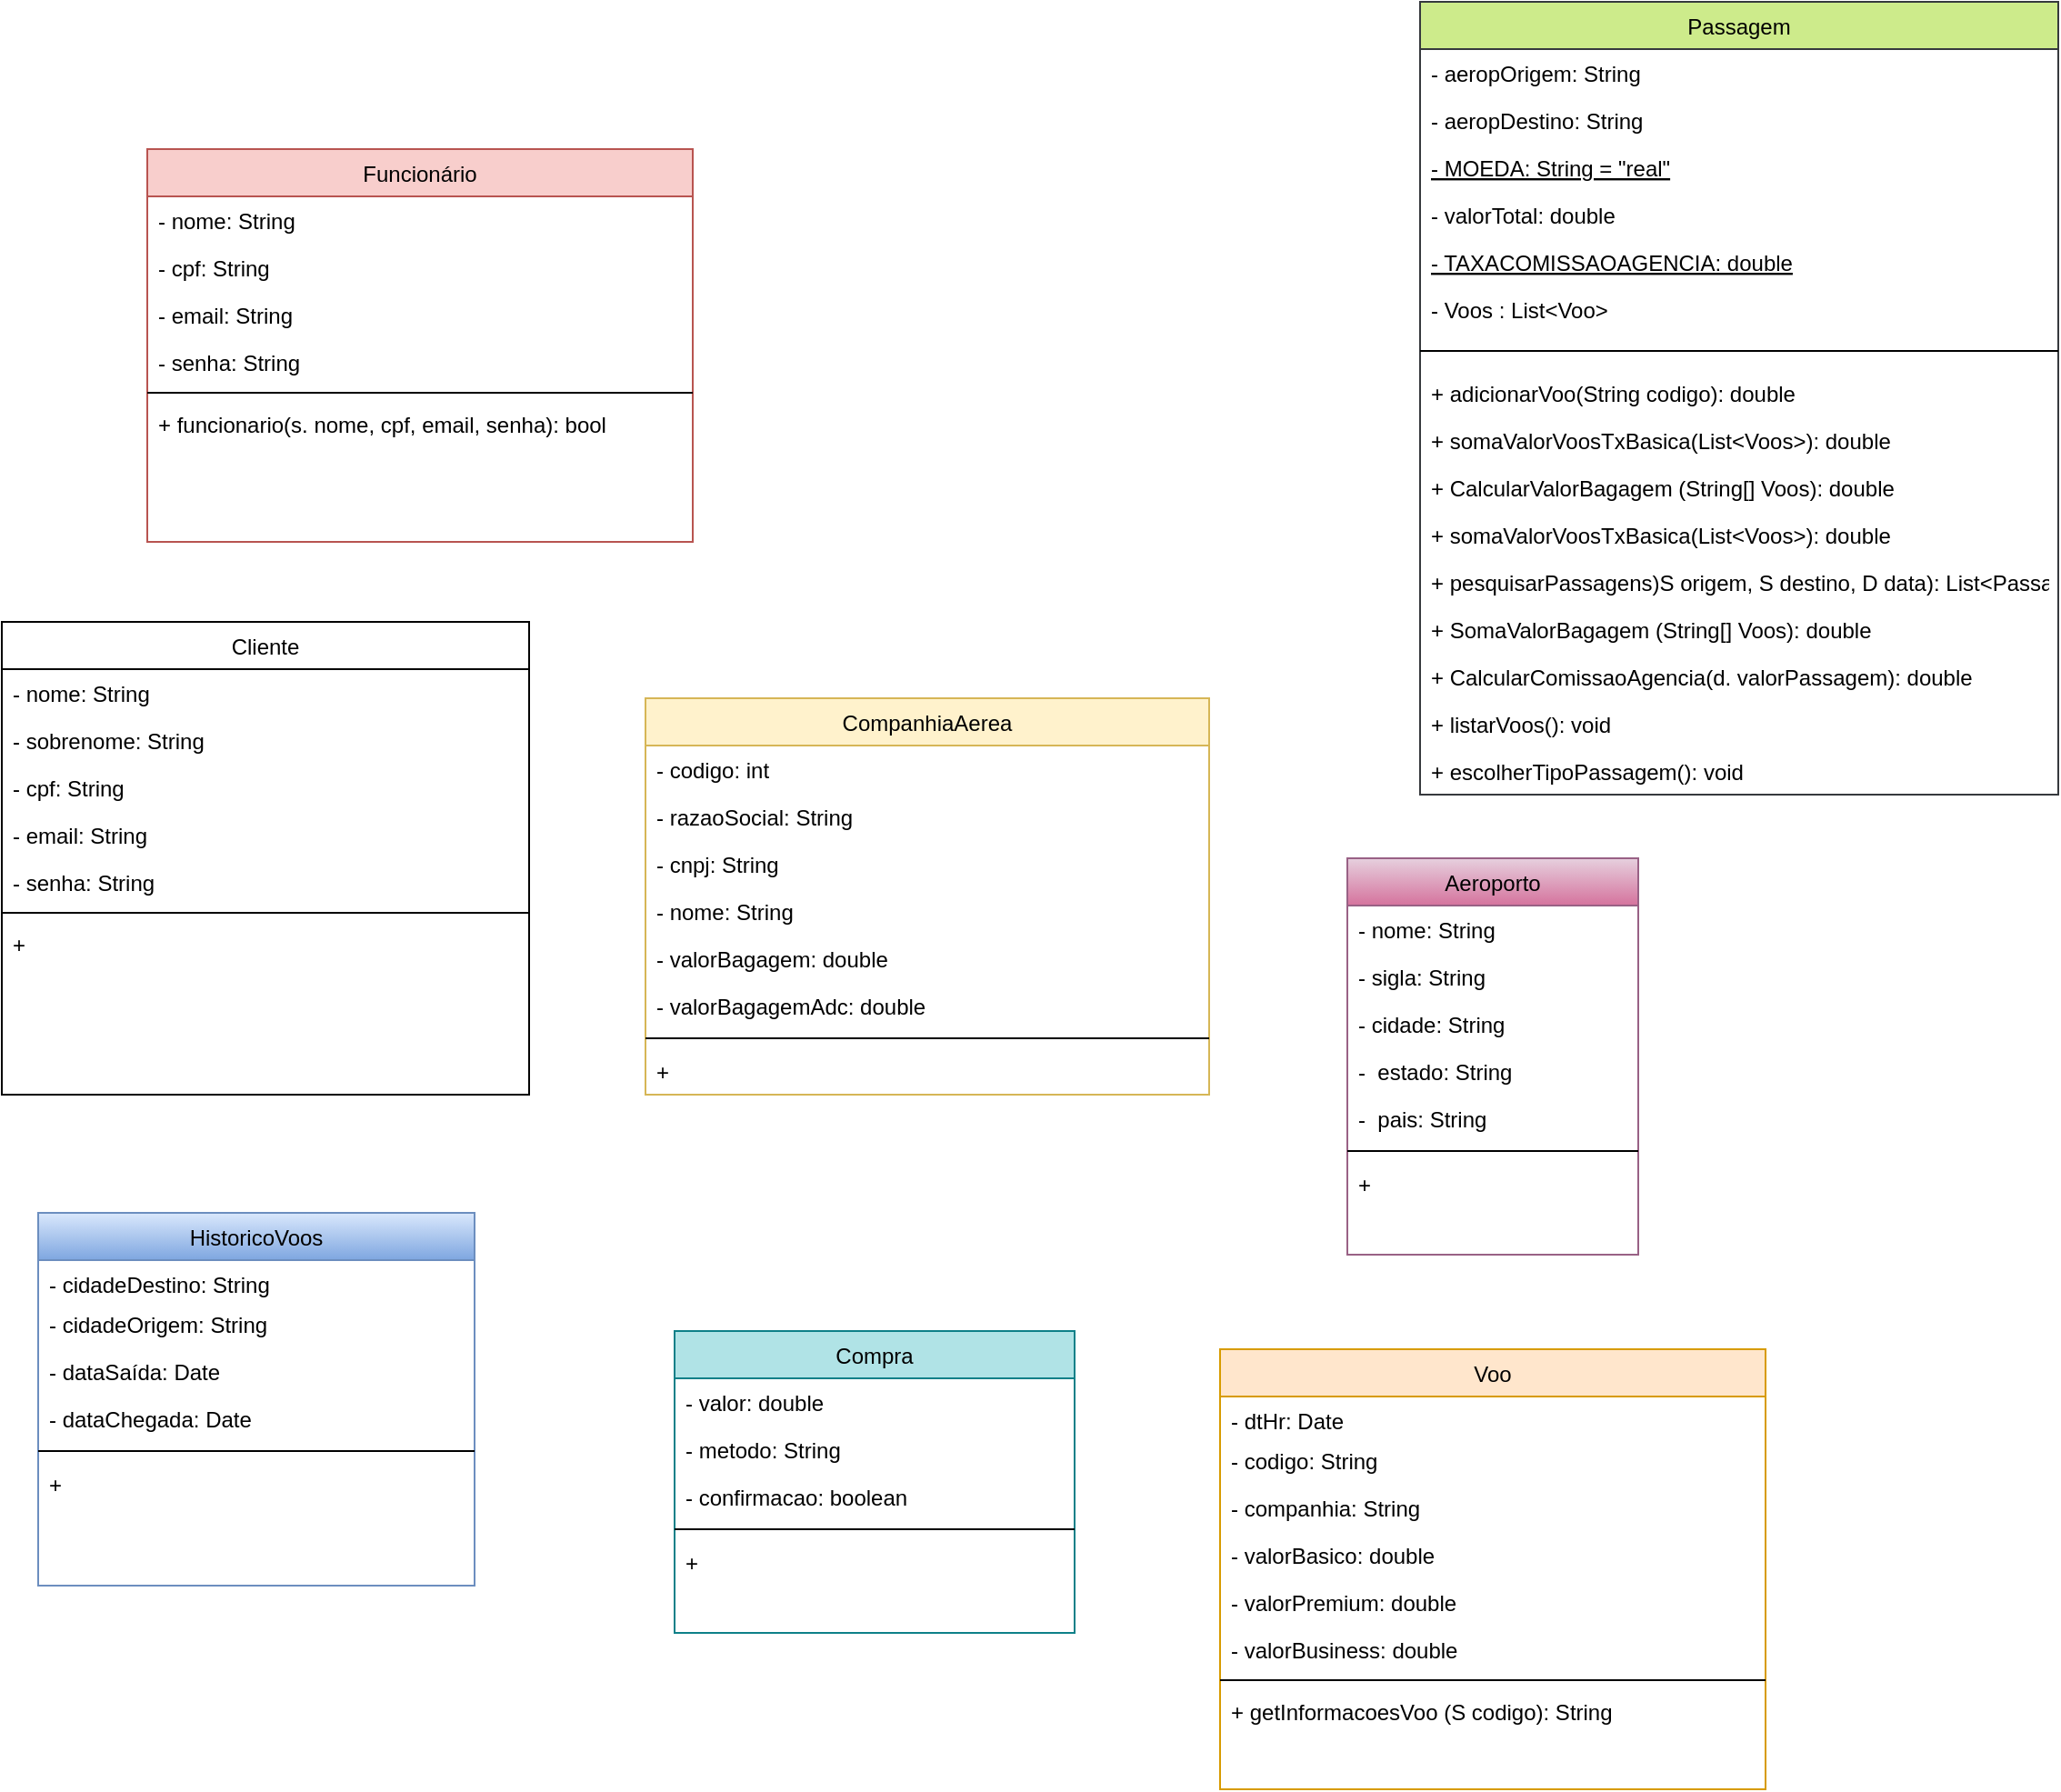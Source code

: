 <mxfile version="24.7.12">
  <diagram id="C5RBs43oDa-KdzZeNtuy" name="Page-1">
    <mxGraphModel dx="1912" dy="1075" grid="1" gridSize="10" guides="1" tooltips="1" connect="1" arrows="1" fold="1" page="1" pageScale="1" pageWidth="827" pageHeight="1169" math="0" shadow="0">
      <root>
        <mxCell id="WIyWlLk6GJQsqaUBKTNV-0" />
        <mxCell id="WIyWlLk6GJQsqaUBKTNV-1" parent="WIyWlLk6GJQsqaUBKTNV-0" />
        <mxCell id="zkfFHV4jXpPFQw0GAbJ--6" value="Cliente" style="swimlane;fontStyle=0;align=center;verticalAlign=top;childLayout=stackLayout;horizontal=1;startSize=26;horizontalStack=0;resizeParent=1;resizeLast=0;collapsible=1;marginBottom=0;rounded=0;shadow=0;strokeWidth=1;" parent="WIyWlLk6GJQsqaUBKTNV-1" vertex="1">
          <mxGeometry x="60" y="360" width="290" height="260" as="geometry">
            <mxRectangle x="130" y="380" width="160" height="26" as="alternateBounds" />
          </mxGeometry>
        </mxCell>
        <mxCell id="zkfFHV4jXpPFQw0GAbJ--7" value="- nome: String" style="text;align=left;verticalAlign=top;spacingLeft=4;spacingRight=4;overflow=hidden;rotatable=0;points=[[0,0.5],[1,0.5]];portConstraint=eastwest;" parent="zkfFHV4jXpPFQw0GAbJ--6" vertex="1">
          <mxGeometry y="26" width="290" height="26" as="geometry" />
        </mxCell>
        <mxCell id="sntGBYmONlCnjAIr3-3z-72" value="- sobrenome: String" style="text;align=left;verticalAlign=top;spacingLeft=4;spacingRight=4;overflow=hidden;rotatable=0;points=[[0,0.5],[1,0.5]];portConstraint=eastwest;" parent="zkfFHV4jXpPFQw0GAbJ--6" vertex="1">
          <mxGeometry y="52" width="290" height="26" as="geometry" />
        </mxCell>
        <mxCell id="zkfFHV4jXpPFQw0GAbJ--8" value="- cpf: String" style="text;align=left;verticalAlign=top;spacingLeft=4;spacingRight=4;overflow=hidden;rotatable=0;points=[[0,0.5],[1,0.5]];portConstraint=eastwest;rounded=0;shadow=0;html=0;" parent="zkfFHV4jXpPFQw0GAbJ--6" vertex="1">
          <mxGeometry y="78" width="290" height="26" as="geometry" />
        </mxCell>
        <mxCell id="sntGBYmONlCnjAIr3-3z-41" value="- email: String" style="text;align=left;verticalAlign=top;spacingLeft=4;spacingRight=4;overflow=hidden;rotatable=0;points=[[0,0.5],[1,0.5]];portConstraint=eastwest;rounded=0;shadow=0;html=0;" parent="zkfFHV4jXpPFQw0GAbJ--6" vertex="1">
          <mxGeometry y="104" width="290" height="26" as="geometry" />
        </mxCell>
        <mxCell id="sntGBYmONlCnjAIr3-3z-42" value="- senha: String" style="text;align=left;verticalAlign=top;spacingLeft=4;spacingRight=4;overflow=hidden;rotatable=0;points=[[0,0.5],[1,0.5]];portConstraint=eastwest;rounded=0;shadow=0;html=0;" parent="zkfFHV4jXpPFQw0GAbJ--6" vertex="1">
          <mxGeometry y="130" width="290" height="26" as="geometry" />
        </mxCell>
        <mxCell id="zkfFHV4jXpPFQw0GAbJ--9" value="" style="line;html=1;strokeWidth=1;align=left;verticalAlign=middle;spacingTop=-1;spacingLeft=3;spacingRight=3;rotatable=0;labelPosition=right;points=[];portConstraint=eastwest;" parent="zkfFHV4jXpPFQw0GAbJ--6" vertex="1">
          <mxGeometry y="156" width="290" height="8" as="geometry" />
        </mxCell>
        <mxCell id="sntGBYmONlCnjAIr3-3z-87" value="+ " style="text;align=left;verticalAlign=top;spacingLeft=4;spacingRight=4;overflow=hidden;rotatable=0;points=[[0,0.5],[1,0.5]];portConstraint=eastwest;" parent="zkfFHV4jXpPFQw0GAbJ--6" vertex="1">
          <mxGeometry y="164" width="290" height="26" as="geometry" />
        </mxCell>
        <mxCell id="zkfFHV4jXpPFQw0GAbJ--13" value="CompanhiaAerea" style="swimlane;fontStyle=0;align=center;verticalAlign=top;childLayout=stackLayout;horizontal=1;startSize=26;horizontalStack=0;resizeParent=1;resizeLast=0;collapsible=1;marginBottom=0;rounded=0;shadow=0;strokeWidth=1;fillColor=#fff2cc;strokeColor=#d6b656;" parent="WIyWlLk6GJQsqaUBKTNV-1" vertex="1">
          <mxGeometry x="414" y="402" width="310" height="218" as="geometry">
            <mxRectangle x="340" y="380" width="170" height="26" as="alternateBounds" />
          </mxGeometry>
        </mxCell>
        <mxCell id="zkfFHV4jXpPFQw0GAbJ--14" value="- codigo: int" style="text;align=left;verticalAlign=top;spacingLeft=4;spacingRight=4;overflow=hidden;rotatable=0;points=[[0,0.5],[1,0.5]];portConstraint=eastwest;" parent="zkfFHV4jXpPFQw0GAbJ--13" vertex="1">
          <mxGeometry y="26" width="310" height="26" as="geometry" />
        </mxCell>
        <mxCell id="sntGBYmONlCnjAIr3-3z-16" value="- razaoSocial: String " style="text;align=left;verticalAlign=top;spacingLeft=4;spacingRight=4;overflow=hidden;rotatable=0;points=[[0,0.5],[1,0.5]];portConstraint=eastwest;" parent="zkfFHV4jXpPFQw0GAbJ--13" vertex="1">
          <mxGeometry y="52" width="310" height="26" as="geometry" />
        </mxCell>
        <mxCell id="sntGBYmONlCnjAIr3-3z-17" value="- cnpj: String" style="text;align=left;verticalAlign=top;spacingLeft=4;spacingRight=4;overflow=hidden;rotatable=0;points=[[0,0.5],[1,0.5]];portConstraint=eastwest;" parent="zkfFHV4jXpPFQw0GAbJ--13" vertex="1">
          <mxGeometry y="78" width="310" height="26" as="geometry" />
        </mxCell>
        <mxCell id="sntGBYmONlCnjAIr3-3z-18" value="- nome: String" style="text;align=left;verticalAlign=top;spacingLeft=4;spacingRight=4;overflow=hidden;rotatable=0;points=[[0,0.5],[1,0.5]];portConstraint=eastwest;" parent="zkfFHV4jXpPFQw0GAbJ--13" vertex="1">
          <mxGeometry y="104" width="310" height="26" as="geometry" />
        </mxCell>
        <mxCell id="sntGBYmONlCnjAIr3-3z-37" value="- valorBagagem: double" style="text;align=left;verticalAlign=top;spacingLeft=4;spacingRight=4;overflow=hidden;rotatable=0;points=[[0,0.5],[1,0.5]];portConstraint=eastwest;" parent="zkfFHV4jXpPFQw0GAbJ--13" vertex="1">
          <mxGeometry y="130" width="310" height="26" as="geometry" />
        </mxCell>
        <mxCell id="sntGBYmONlCnjAIr3-3z-89" value="- valorBagagemAdc: double" style="text;align=left;verticalAlign=top;spacingLeft=4;spacingRight=4;overflow=hidden;rotatable=0;points=[[0,0.5],[1,0.5]];portConstraint=eastwest;" parent="zkfFHV4jXpPFQw0GAbJ--13" vertex="1">
          <mxGeometry y="156" width="310" height="26" as="geometry" />
        </mxCell>
        <mxCell id="zkfFHV4jXpPFQw0GAbJ--15" value="" style="line;html=1;strokeWidth=1;align=left;verticalAlign=middle;spacingTop=-1;spacingLeft=3;spacingRight=3;rotatable=0;labelPosition=right;points=[];portConstraint=eastwest;" parent="zkfFHV4jXpPFQw0GAbJ--13" vertex="1">
          <mxGeometry y="182" width="310" height="10" as="geometry" />
        </mxCell>
        <mxCell id="sntGBYmONlCnjAIr3-3z-76" value="+ " style="text;align=left;verticalAlign=top;spacingLeft=4;spacingRight=4;overflow=hidden;rotatable=0;points=[[0,0.5],[1,0.5]];portConstraint=eastwest;" parent="zkfFHV4jXpPFQw0GAbJ--13" vertex="1">
          <mxGeometry y="192" width="310" height="26" as="geometry" />
        </mxCell>
        <mxCell id="zkfFHV4jXpPFQw0GAbJ--17" value="Funcionário" style="swimlane;fontStyle=0;align=center;verticalAlign=top;childLayout=stackLayout;horizontal=1;startSize=26;horizontalStack=0;resizeParent=1;resizeLast=0;collapsible=1;marginBottom=0;rounded=0;shadow=0;strokeWidth=1;fillColor=#f8cecc;strokeColor=#b85450;" parent="WIyWlLk6GJQsqaUBKTNV-1" vertex="1">
          <mxGeometry x="140" y="100" width="300" height="216" as="geometry">
            <mxRectangle x="550" y="140" width="160" height="26" as="alternateBounds" />
          </mxGeometry>
        </mxCell>
        <mxCell id="zkfFHV4jXpPFQw0GAbJ--18" value="- nome: String" style="text;align=left;verticalAlign=top;spacingLeft=4;spacingRight=4;overflow=hidden;rotatable=0;points=[[0,0.5],[1,0.5]];portConstraint=eastwest;" parent="zkfFHV4jXpPFQw0GAbJ--17" vertex="1">
          <mxGeometry y="26" width="300" height="26" as="geometry" />
        </mxCell>
        <mxCell id="zkfFHV4jXpPFQw0GAbJ--19" value="- cpf: String" style="text;align=left;verticalAlign=top;spacingLeft=4;spacingRight=4;overflow=hidden;rotatable=0;points=[[0,0.5],[1,0.5]];portConstraint=eastwest;rounded=0;shadow=0;html=0;" parent="zkfFHV4jXpPFQw0GAbJ--17" vertex="1">
          <mxGeometry y="52" width="300" height="26" as="geometry" />
        </mxCell>
        <mxCell id="zkfFHV4jXpPFQw0GAbJ--20" value="- email: String" style="text;align=left;verticalAlign=top;spacingLeft=4;spacingRight=4;overflow=hidden;rotatable=0;points=[[0,0.5],[1,0.5]];portConstraint=eastwest;rounded=0;shadow=0;html=0;" parent="zkfFHV4jXpPFQw0GAbJ--17" vertex="1">
          <mxGeometry y="78" width="300" height="26" as="geometry" />
        </mxCell>
        <mxCell id="zkfFHV4jXpPFQw0GAbJ--21" value="- senha: String" style="text;align=left;verticalAlign=top;spacingLeft=4;spacingRight=4;overflow=hidden;rotatable=0;points=[[0,0.5],[1,0.5]];portConstraint=eastwest;rounded=0;shadow=0;html=0;" parent="zkfFHV4jXpPFQw0GAbJ--17" vertex="1">
          <mxGeometry y="104" width="300" height="26" as="geometry" />
        </mxCell>
        <mxCell id="zkfFHV4jXpPFQw0GAbJ--23" value="" style="line;html=1;strokeWidth=1;align=left;verticalAlign=middle;spacingTop=-1;spacingLeft=3;spacingRight=3;rotatable=0;labelPosition=right;points=[];portConstraint=eastwest;" parent="zkfFHV4jXpPFQw0GAbJ--17" vertex="1">
          <mxGeometry y="130" width="300" height="8" as="geometry" />
        </mxCell>
        <mxCell id="sntGBYmONlCnjAIr3-3z-73" value="+ funcionario(s. nome, cpf, email, senha): bool" style="text;align=left;verticalAlign=top;spacingLeft=4;spacingRight=4;overflow=hidden;rotatable=0;points=[[0,0.5],[1,0.5]];portConstraint=eastwest;rounded=0;shadow=0;html=0;" parent="zkfFHV4jXpPFQw0GAbJ--17" vertex="1">
          <mxGeometry y="138" width="300" height="26" as="geometry" />
        </mxCell>
        <mxCell id="sntGBYmONlCnjAIr3-3z-0" value="Aeroporto" style="swimlane;fontStyle=0;align=center;verticalAlign=top;childLayout=stackLayout;horizontal=1;startSize=26;horizontalStack=0;resizeParent=1;resizeLast=0;collapsible=1;marginBottom=0;rounded=0;shadow=0;strokeWidth=1;fillColor=#e6d0de;strokeColor=#996185;gradientColor=#d5739d;" parent="WIyWlLk6GJQsqaUBKTNV-1" vertex="1">
          <mxGeometry x="800" y="490" width="160" height="218" as="geometry">
            <mxRectangle x="340" y="380" width="170" height="26" as="alternateBounds" />
          </mxGeometry>
        </mxCell>
        <mxCell id="sntGBYmONlCnjAIr3-3z-1" value="- nome: String" style="text;align=left;verticalAlign=top;spacingLeft=4;spacingRight=4;overflow=hidden;rotatable=0;points=[[0,0.5],[1,0.5]];portConstraint=eastwest;" parent="sntGBYmONlCnjAIr3-3z-0" vertex="1">
          <mxGeometry y="26" width="160" height="26" as="geometry" />
        </mxCell>
        <mxCell id="sntGBYmONlCnjAIr3-3z-23" value="- sigla: String" style="text;align=left;verticalAlign=top;spacingLeft=4;spacingRight=4;overflow=hidden;rotatable=0;points=[[0,0.5],[1,0.5]];portConstraint=eastwest;" parent="sntGBYmONlCnjAIr3-3z-0" vertex="1">
          <mxGeometry y="52" width="160" height="26" as="geometry" />
        </mxCell>
        <mxCell id="sntGBYmONlCnjAIr3-3z-24" value="- cidade: String" style="text;align=left;verticalAlign=top;spacingLeft=4;spacingRight=4;overflow=hidden;rotatable=0;points=[[0,0.5],[1,0.5]];portConstraint=eastwest;" parent="sntGBYmONlCnjAIr3-3z-0" vertex="1">
          <mxGeometry y="78" width="160" height="26" as="geometry" />
        </mxCell>
        <mxCell id="sntGBYmONlCnjAIr3-3z-25" value="-  estado: String" style="text;align=left;verticalAlign=top;spacingLeft=4;spacingRight=4;overflow=hidden;rotatable=0;points=[[0,0.5],[1,0.5]];portConstraint=eastwest;" parent="sntGBYmONlCnjAIr3-3z-0" vertex="1">
          <mxGeometry y="104" width="160" height="26" as="geometry" />
        </mxCell>
        <mxCell id="sntGBYmONlCnjAIr3-3z-28" value="-  pais: String" style="text;align=left;verticalAlign=top;spacingLeft=4;spacingRight=4;overflow=hidden;rotatable=0;points=[[0,0.5],[1,0.5]];portConstraint=eastwest;" parent="sntGBYmONlCnjAIr3-3z-0" vertex="1">
          <mxGeometry y="130" width="160" height="26" as="geometry" />
        </mxCell>
        <mxCell id="sntGBYmONlCnjAIr3-3z-2" value="" style="line;html=1;strokeWidth=1;align=left;verticalAlign=middle;spacingTop=-1;spacingLeft=3;spacingRight=3;rotatable=0;labelPosition=right;points=[];portConstraint=eastwest;" parent="sntGBYmONlCnjAIr3-3z-0" vertex="1">
          <mxGeometry y="156" width="160" height="10" as="geometry" />
        </mxCell>
        <mxCell id="sntGBYmONlCnjAIr3-3z-84" value="+ " style="text;align=left;verticalAlign=top;spacingLeft=4;spacingRight=4;overflow=hidden;rotatable=0;points=[[0,0.5],[1,0.5]];portConstraint=eastwest;" parent="sntGBYmONlCnjAIr3-3z-0" vertex="1">
          <mxGeometry y="166" width="160" height="26" as="geometry" />
        </mxCell>
        <mxCell id="sntGBYmONlCnjAIr3-3z-3" value="Passagem" style="swimlane;fontStyle=0;align=center;verticalAlign=top;childLayout=stackLayout;horizontal=1;startSize=26;horizontalStack=0;resizeParent=1;resizeLast=0;collapsible=1;marginBottom=0;rounded=0;shadow=0;strokeWidth=1;fillColor=#cdeb8b;strokeColor=#36393d;" parent="WIyWlLk6GJQsqaUBKTNV-1" vertex="1">
          <mxGeometry x="840" y="19" width="351" height="436" as="geometry">
            <mxRectangle x="340" y="380" width="170" height="26" as="alternateBounds" />
          </mxGeometry>
        </mxCell>
        <mxCell id="sntGBYmONlCnjAIr3-3z-29" value="- aeropOrigem: String" style="text;align=left;verticalAlign=top;spacingLeft=4;spacingRight=4;overflow=hidden;rotatable=0;points=[[0,0.5],[1,0.5]];portConstraint=eastwest;" parent="sntGBYmONlCnjAIr3-3z-3" vertex="1">
          <mxGeometry y="26" width="351" height="26" as="geometry" />
        </mxCell>
        <mxCell id="sntGBYmONlCnjAIr3-3z-30" value="- aeropDestino: String" style="text;align=left;verticalAlign=top;spacingLeft=4;spacingRight=4;overflow=hidden;rotatable=0;points=[[0,0.5],[1,0.5]];portConstraint=eastwest;" parent="sntGBYmONlCnjAIr3-3z-3" vertex="1">
          <mxGeometry y="52" width="351" height="26" as="geometry" />
        </mxCell>
        <mxCell id="sntGBYmONlCnjAIr3-3z-38" value="- MOEDA: String = &quot;real&quot;" style="text;align=left;verticalAlign=top;spacingLeft=4;spacingRight=4;overflow=hidden;rotatable=0;points=[[0,0.5],[1,0.5]];portConstraint=eastwest;fontStyle=4" parent="sntGBYmONlCnjAIr3-3z-3" vertex="1">
          <mxGeometry y="78" width="351" height="26" as="geometry" />
        </mxCell>
        <mxCell id="sntGBYmONlCnjAIr3-3z-39" value="- valorTotal: double" style="text;align=left;verticalAlign=top;spacingLeft=4;spacingRight=4;overflow=hidden;rotatable=0;points=[[0,0.5],[1,0.5]];portConstraint=eastwest;" parent="sntGBYmONlCnjAIr3-3z-3" vertex="1">
          <mxGeometry y="104" width="351" height="26" as="geometry" />
        </mxCell>
        <mxCell id="sntGBYmONlCnjAIr3-3z-40" value="- TAXACOMISSAOAGENCIA: double" style="text;align=left;verticalAlign=top;spacingLeft=4;spacingRight=4;overflow=hidden;rotatable=0;points=[[0,0.5],[1,0.5]];portConstraint=eastwest;fontStyle=4" parent="sntGBYmONlCnjAIr3-3z-3" vertex="1">
          <mxGeometry y="130" width="351" height="26" as="geometry" />
        </mxCell>
        <mxCell id="GL9OMarCeY5ox-c3GDm5-0" value="- Voos : List&lt;Voo&gt;" style="text;align=left;verticalAlign=top;spacingLeft=4;spacingRight=4;overflow=hidden;rotatable=0;points=[[0,0.5],[1,0.5]];portConstraint=eastwest;" vertex="1" parent="sntGBYmONlCnjAIr3-3z-3">
          <mxGeometry y="156" width="351" height="26" as="geometry" />
        </mxCell>
        <mxCell id="sntGBYmONlCnjAIr3-3z-5" value="" style="line;html=1;strokeWidth=1;align=left;verticalAlign=middle;spacingTop=-1;spacingLeft=3;spacingRight=3;rotatable=0;labelPosition=right;points=[];portConstraint=eastwest;" parent="sntGBYmONlCnjAIr3-3z-3" vertex="1">
          <mxGeometry y="182" width="351" height="20" as="geometry" />
        </mxCell>
        <mxCell id="sntGBYmONlCnjAIr3-3z-75" value="+ adicionarVoo(String codigo): double" style="text;align=left;verticalAlign=top;spacingLeft=4;spacingRight=4;overflow=hidden;rotatable=0;points=[[0,0.5],[1,0.5]];portConstraint=eastwest;" parent="sntGBYmONlCnjAIr3-3z-3" vertex="1">
          <mxGeometry y="202" width="351" height="26" as="geometry" />
        </mxCell>
        <mxCell id="GL9OMarCeY5ox-c3GDm5-1" value="+ somaValorVoosTxBasica(List&lt;Voos&gt;): double" style="text;align=left;verticalAlign=top;spacingLeft=4;spacingRight=4;overflow=hidden;rotatable=0;points=[[0,0.5],[1,0.5]];portConstraint=eastwest;" vertex="1" parent="sntGBYmONlCnjAIr3-3z-3">
          <mxGeometry y="228" width="351" height="26" as="geometry" />
        </mxCell>
        <mxCell id="GL9OMarCeY5ox-c3GDm5-2" value="+ CalcularValorBagagem (String[] Voos): double" style="text;align=left;verticalAlign=top;spacingLeft=4;spacingRight=4;overflow=hidden;rotatable=0;points=[[0,0.5],[1,0.5]];portConstraint=eastwest;" vertex="1" parent="sntGBYmONlCnjAIr3-3z-3">
          <mxGeometry y="254" width="351" height="26" as="geometry" />
        </mxCell>
        <mxCell id="GL9OMarCeY5ox-c3GDm5-6" value="+ somaValorVoosTxBasica(List&lt;Voos&gt;): double" style="text;align=left;verticalAlign=top;spacingLeft=4;spacingRight=4;overflow=hidden;rotatable=0;points=[[0,0.5],[1,0.5]];portConstraint=eastwest;" vertex="1" parent="sntGBYmONlCnjAIr3-3z-3">
          <mxGeometry y="280" width="351" height="26" as="geometry" />
        </mxCell>
        <mxCell id="sntGBYmONlCnjAIr3-3z-74" value="+ pesquisarPassagens)S origem, S destino, D data): List&lt;Passagens&gt;" style="text;align=left;verticalAlign=top;spacingLeft=4;spacingRight=4;overflow=hidden;rotatable=0;points=[[0,0.5],[1,0.5]];portConstraint=eastwest;rounded=0;shadow=0;html=0;" parent="sntGBYmONlCnjAIr3-3z-3" vertex="1">
          <mxGeometry y="306" width="351" height="26" as="geometry" />
        </mxCell>
        <mxCell id="GL9OMarCeY5ox-c3GDm5-3" value="+ SomaValorBagagem (String[] Voos): double" style="text;align=left;verticalAlign=top;spacingLeft=4;spacingRight=4;overflow=hidden;rotatable=0;points=[[0,0.5],[1,0.5]];portConstraint=eastwest;" vertex="1" parent="sntGBYmONlCnjAIr3-3z-3">
          <mxGeometry y="332" width="351" height="26" as="geometry" />
        </mxCell>
        <mxCell id="GL9OMarCeY5ox-c3GDm5-4" value="+ CalcularComissaoAgencia(d. valorPassagem): double" style="text;align=left;verticalAlign=top;spacingLeft=4;spacingRight=4;overflow=hidden;rotatable=0;points=[[0,0.5],[1,0.5]];portConstraint=eastwest;" vertex="1" parent="sntGBYmONlCnjAIr3-3z-3">
          <mxGeometry y="358" width="351" height="26" as="geometry" />
        </mxCell>
        <mxCell id="GL9OMarCeY5ox-c3GDm5-5" value="+ listarVoos(): void" style="text;align=left;verticalAlign=top;spacingLeft=4;spacingRight=4;overflow=hidden;rotatable=0;points=[[0,0.5],[1,0.5]];portConstraint=eastwest;" vertex="1" parent="sntGBYmONlCnjAIr3-3z-3">
          <mxGeometry y="384" width="351" height="26" as="geometry" />
        </mxCell>
        <mxCell id="GL9OMarCeY5ox-c3GDm5-8" value="+ escolherTipoPassagem(): void" style="text;align=left;verticalAlign=top;spacingLeft=4;spacingRight=4;overflow=hidden;rotatable=0;points=[[0,0.5],[1,0.5]];portConstraint=eastwest;" vertex="1" parent="sntGBYmONlCnjAIr3-3z-3">
          <mxGeometry y="410" width="351" height="26" as="geometry" />
        </mxCell>
        <mxCell id="sntGBYmONlCnjAIr3-3z-6" value="Voo" style="swimlane;fontStyle=0;align=center;verticalAlign=top;childLayout=stackLayout;horizontal=1;startSize=26;horizontalStack=0;resizeParent=1;resizeLast=0;collapsible=1;marginBottom=0;rounded=0;shadow=0;strokeWidth=1;fillColor=#ffe6cc;strokeColor=#d79b00;" parent="WIyWlLk6GJQsqaUBKTNV-1" vertex="1">
          <mxGeometry x="730" y="760" width="300" height="242" as="geometry">
            <mxRectangle x="340" y="380" width="170" height="26" as="alternateBounds" />
          </mxGeometry>
        </mxCell>
        <mxCell id="sntGBYmONlCnjAIr3-3z-7" value="- dtHr: Date" style="text;align=left;verticalAlign=top;spacingLeft=4;spacingRight=4;overflow=hidden;rotatable=0;points=[[0,0.5],[1,0.5]];portConstraint=eastwest;" parent="sntGBYmONlCnjAIr3-3z-6" vertex="1">
          <mxGeometry y="26" width="300" height="22" as="geometry" />
        </mxCell>
        <mxCell id="sntGBYmONlCnjAIr3-3z-32" value="- codigo: String" style="text;align=left;verticalAlign=top;spacingLeft=4;spacingRight=4;overflow=hidden;rotatable=0;points=[[0,0.5],[1,0.5]];portConstraint=eastwest;" parent="sntGBYmONlCnjAIr3-3z-6" vertex="1">
          <mxGeometry y="48" width="300" height="26" as="geometry" />
        </mxCell>
        <mxCell id="sntGBYmONlCnjAIr3-3z-33" value="- companhia: String" style="text;align=left;verticalAlign=top;spacingLeft=4;spacingRight=4;overflow=hidden;rotatable=0;points=[[0,0.5],[1,0.5]];portConstraint=eastwest;" parent="sntGBYmONlCnjAIr3-3z-6" vertex="1">
          <mxGeometry y="74" width="300" height="26" as="geometry" />
        </mxCell>
        <mxCell id="sntGBYmONlCnjAIr3-3z-34" value="- valorBasico: double" style="text;align=left;verticalAlign=top;spacingLeft=4;spacingRight=4;overflow=hidden;rotatable=0;points=[[0,0.5],[1,0.5]];portConstraint=eastwest;" parent="sntGBYmONlCnjAIr3-3z-6" vertex="1">
          <mxGeometry y="100" width="300" height="26" as="geometry" />
        </mxCell>
        <mxCell id="sntGBYmONlCnjAIr3-3z-36" value="- valorPremium: double" style="text;align=left;verticalAlign=top;spacingLeft=4;spacingRight=4;overflow=hidden;rotatable=0;points=[[0,0.5],[1,0.5]];portConstraint=eastwest;" parent="sntGBYmONlCnjAIr3-3z-6" vertex="1">
          <mxGeometry y="126" width="300" height="26" as="geometry" />
        </mxCell>
        <mxCell id="sntGBYmONlCnjAIr3-3z-35" value="- valorBusiness: double" style="text;align=left;verticalAlign=top;spacingLeft=4;spacingRight=4;overflow=hidden;rotatable=0;points=[[0,0.5],[1,0.5]];portConstraint=eastwest;" parent="sntGBYmONlCnjAIr3-3z-6" vertex="1">
          <mxGeometry y="152" width="300" height="26" as="geometry" />
        </mxCell>
        <mxCell id="sntGBYmONlCnjAIr3-3z-8" value="" style="line;html=1;strokeWidth=1;align=left;verticalAlign=middle;spacingTop=-1;spacingLeft=3;spacingRight=3;rotatable=0;labelPosition=right;points=[];portConstraint=eastwest;" parent="sntGBYmONlCnjAIr3-3z-6" vertex="1">
          <mxGeometry y="178" width="300" height="8" as="geometry" />
        </mxCell>
        <mxCell id="sntGBYmONlCnjAIr3-3z-85" value="+ getInformacoesVoo (S codigo): String" style="text;align=left;verticalAlign=top;spacingLeft=4;spacingRight=4;overflow=hidden;rotatable=0;points=[[0,0.5],[1,0.5]];portConstraint=eastwest;" parent="sntGBYmONlCnjAIr3-3z-6" vertex="1">
          <mxGeometry y="186" width="300" height="26" as="geometry" />
        </mxCell>
        <mxCell id="sntGBYmONlCnjAIr3-3z-59" value="Compra" style="swimlane;fontStyle=0;align=center;verticalAlign=top;childLayout=stackLayout;horizontal=1;startSize=26;horizontalStack=0;resizeParent=1;resizeLast=0;collapsible=1;marginBottom=0;rounded=0;shadow=0;strokeWidth=1;fillColor=#b0e3e6;strokeColor=#0e8088;" parent="WIyWlLk6GJQsqaUBKTNV-1" vertex="1">
          <mxGeometry x="430" y="750" width="220" height="166" as="geometry">
            <mxRectangle x="340" y="380" width="170" height="26" as="alternateBounds" />
          </mxGeometry>
        </mxCell>
        <mxCell id="sntGBYmONlCnjAIr3-3z-60" value="- valor: double" style="text;align=left;verticalAlign=top;spacingLeft=4;spacingRight=4;overflow=hidden;rotatable=0;points=[[0,0.5],[1,0.5]];portConstraint=eastwest;" parent="sntGBYmONlCnjAIr3-3z-59" vertex="1">
          <mxGeometry y="26" width="220" height="26" as="geometry" />
        </mxCell>
        <mxCell id="sntGBYmONlCnjAIr3-3z-61" value="- metodo: String" style="text;align=left;verticalAlign=top;spacingLeft=4;spacingRight=4;overflow=hidden;rotatable=0;points=[[0,0.5],[1,0.5]];portConstraint=eastwest;" parent="sntGBYmONlCnjAIr3-3z-59" vertex="1">
          <mxGeometry y="52" width="220" height="26" as="geometry" />
        </mxCell>
        <mxCell id="sntGBYmONlCnjAIr3-3z-62" value="- confirmacao: boolean" style="text;align=left;verticalAlign=top;spacingLeft=4;spacingRight=4;overflow=hidden;rotatable=0;points=[[0,0.5],[1,0.5]];portConstraint=eastwest;" parent="sntGBYmONlCnjAIr3-3z-59" vertex="1">
          <mxGeometry y="78" width="220" height="26" as="geometry" />
        </mxCell>
        <mxCell id="sntGBYmONlCnjAIr3-3z-64" value="" style="line;html=1;strokeWidth=1;align=left;verticalAlign=middle;spacingTop=-1;spacingLeft=3;spacingRight=3;rotatable=0;labelPosition=right;points=[];portConstraint=eastwest;" parent="sntGBYmONlCnjAIr3-3z-59" vertex="1">
          <mxGeometry y="104" width="220" height="10" as="geometry" />
        </mxCell>
        <mxCell id="sntGBYmONlCnjAIr3-3z-86" value="+ " style="text;align=left;verticalAlign=top;spacingLeft=4;spacingRight=4;overflow=hidden;rotatable=0;points=[[0,0.5],[1,0.5]];portConstraint=eastwest;" parent="sntGBYmONlCnjAIr3-3z-59" vertex="1">
          <mxGeometry y="114" width="220" height="26" as="geometry" />
        </mxCell>
        <mxCell id="sntGBYmONlCnjAIr3-3z-65" value="HistoricoVoos" style="swimlane;fontStyle=0;align=center;verticalAlign=top;childLayout=stackLayout;horizontal=1;startSize=26;horizontalStack=0;resizeParent=1;resizeLast=0;collapsible=1;marginBottom=0;rounded=0;shadow=0;strokeWidth=1;fillColor=#dae8fc;strokeColor=#6c8ebf;gradientColor=#7ea6e0;" parent="WIyWlLk6GJQsqaUBKTNV-1" vertex="1">
          <mxGeometry x="80" y="685" width="240" height="205" as="geometry">
            <mxRectangle x="340" y="380" width="170" height="26" as="alternateBounds" />
          </mxGeometry>
        </mxCell>
        <mxCell id="sntGBYmONlCnjAIr3-3z-66" value="- cidadeDestino: String" style="text;align=left;verticalAlign=top;spacingLeft=4;spacingRight=4;overflow=hidden;rotatable=0;points=[[0,0.5],[1,0.5]];portConstraint=eastwest;" parent="sntGBYmONlCnjAIr3-3z-65" vertex="1">
          <mxGeometry y="26" width="240" height="22" as="geometry" />
        </mxCell>
        <mxCell id="sntGBYmONlCnjAIr3-3z-67" value="- cidadeOrigem: String" style="text;align=left;verticalAlign=top;spacingLeft=4;spacingRight=4;overflow=hidden;rotatable=0;points=[[0,0.5],[1,0.5]];portConstraint=eastwest;" parent="sntGBYmONlCnjAIr3-3z-65" vertex="1">
          <mxGeometry y="48" width="240" height="26" as="geometry" />
        </mxCell>
        <mxCell id="sntGBYmONlCnjAIr3-3z-68" value="- dataSaída: Date" style="text;align=left;verticalAlign=top;spacingLeft=4;spacingRight=4;overflow=hidden;rotatable=0;points=[[0,0.5],[1,0.5]];portConstraint=eastwest;" parent="sntGBYmONlCnjAIr3-3z-65" vertex="1">
          <mxGeometry y="74" width="240" height="26" as="geometry" />
        </mxCell>
        <mxCell id="sntGBYmONlCnjAIr3-3z-71" value="- dataChegada: Date" style="text;align=left;verticalAlign=top;spacingLeft=4;spacingRight=4;overflow=hidden;rotatable=0;points=[[0,0.5],[1,0.5]];portConstraint=eastwest;" parent="sntGBYmONlCnjAIr3-3z-65" vertex="1">
          <mxGeometry y="100" width="240" height="26" as="geometry" />
        </mxCell>
        <mxCell id="sntGBYmONlCnjAIr3-3z-69" value="" style="line;html=1;strokeWidth=1;align=left;verticalAlign=middle;spacingTop=-1;spacingLeft=3;spacingRight=3;rotatable=0;labelPosition=right;points=[];portConstraint=eastwest;" parent="sntGBYmONlCnjAIr3-3z-65" vertex="1">
          <mxGeometry y="126" width="240" height="10" as="geometry" />
        </mxCell>
        <mxCell id="sntGBYmONlCnjAIr3-3z-88" value="+ " style="text;align=left;verticalAlign=top;spacingLeft=4;spacingRight=4;overflow=hidden;rotatable=0;points=[[0,0.5],[1,0.5]];portConstraint=eastwest;" parent="sntGBYmONlCnjAIr3-3z-65" vertex="1">
          <mxGeometry y="136" width="240" height="26" as="geometry" />
        </mxCell>
      </root>
    </mxGraphModel>
  </diagram>
</mxfile>
